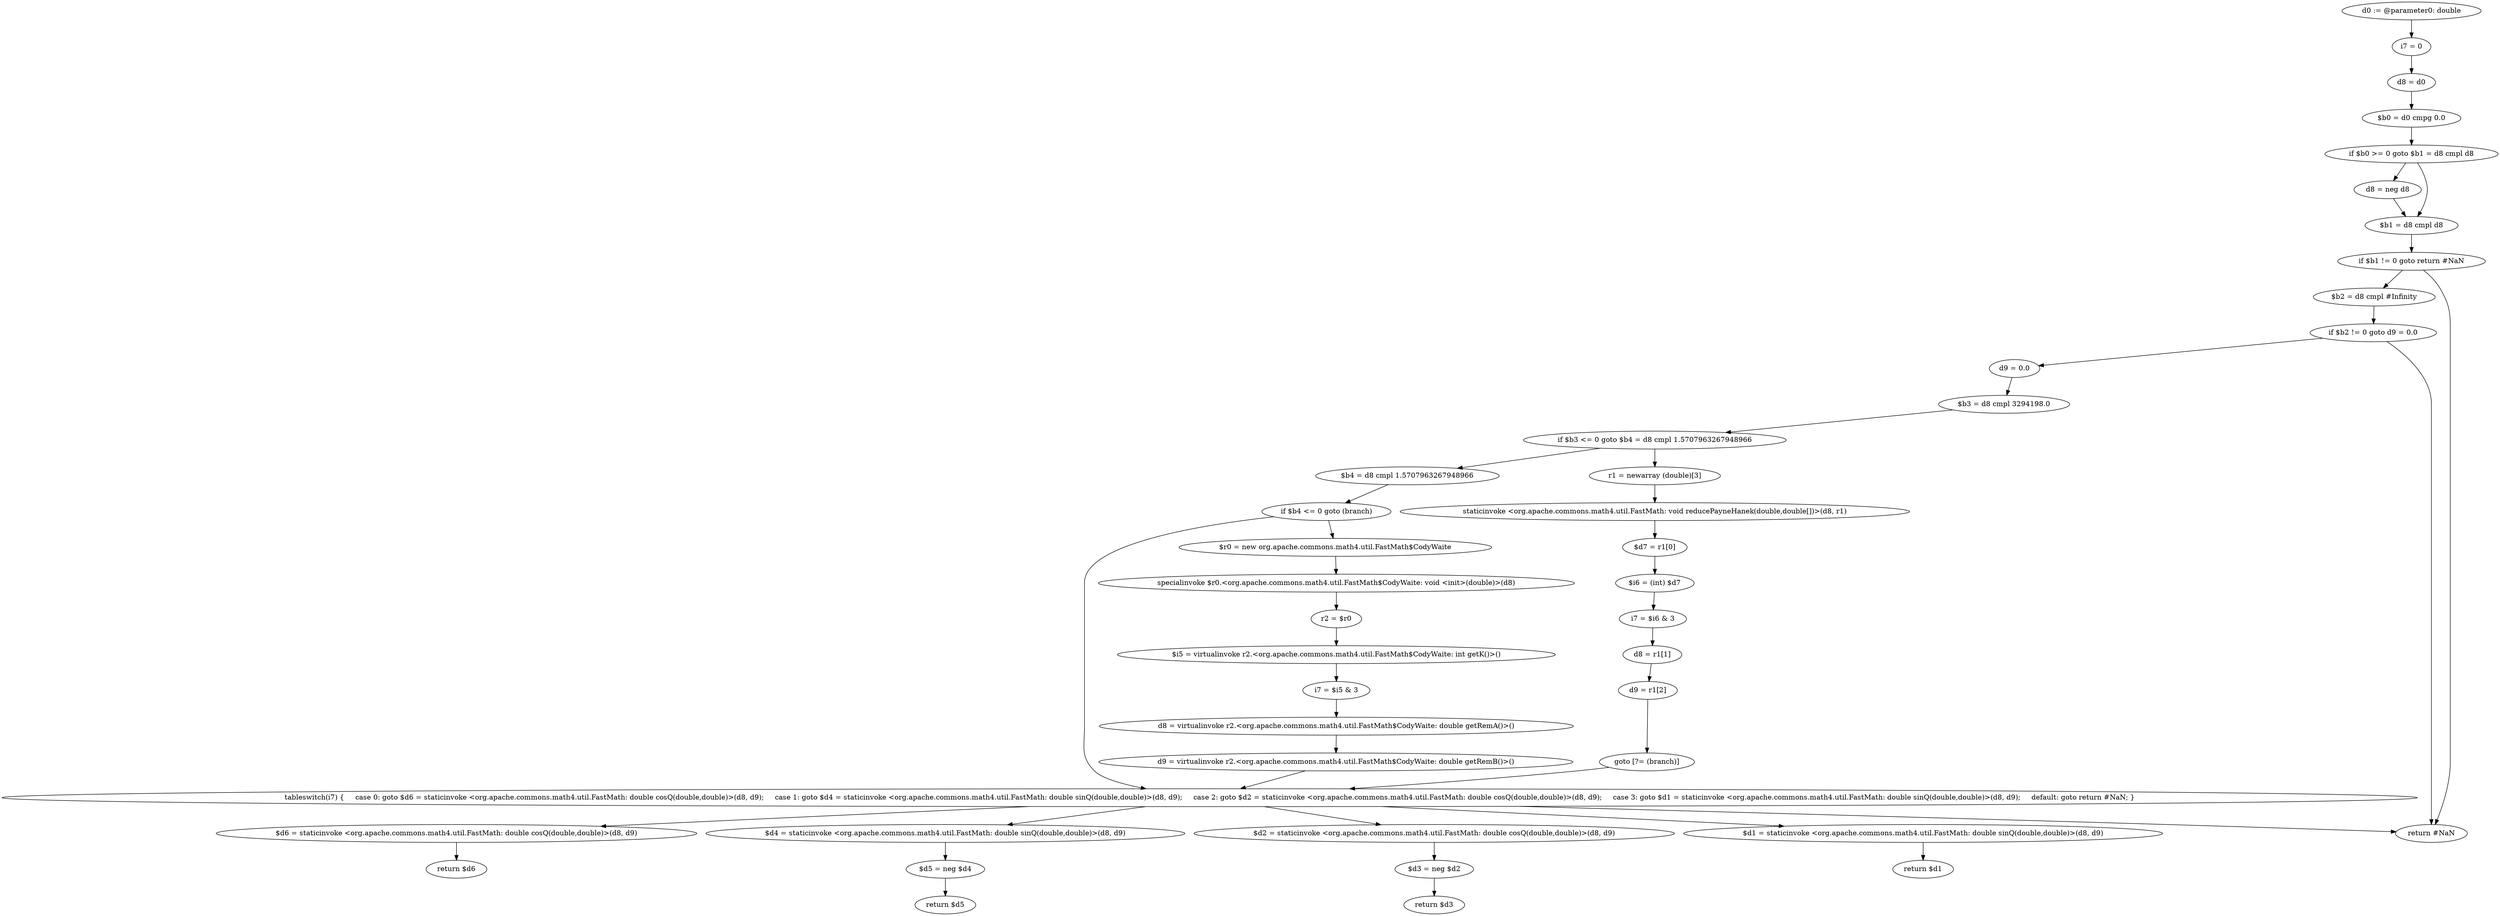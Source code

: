 digraph "unitGraph" {
    "d0 := @parameter0: double"
    "i7 = 0"
    "d8 = d0"
    "$b0 = d0 cmpg 0.0"
    "if $b0 >= 0 goto $b1 = d8 cmpl d8"
    "d8 = neg d8"
    "$b1 = d8 cmpl d8"
    "if $b1 != 0 goto return #NaN"
    "$b2 = d8 cmpl #Infinity"
    "if $b2 != 0 goto d9 = 0.0"
    "return #NaN"
    "d9 = 0.0"
    "$b3 = d8 cmpl 3294198.0"
    "if $b3 <= 0 goto $b4 = d8 cmpl 1.5707963267948966"
    "r1 = newarray (double)[3]"
    "staticinvoke <org.apache.commons.math4.util.FastMath: void reducePayneHanek(double,double[])>(d8, r1)"
    "$d7 = r1[0]"
    "$i6 = (int) $d7"
    "i7 = $i6 & 3"
    "d8 = r1[1]"
    "d9 = r1[2]"
    "goto [?= (branch)]"
    "$b4 = d8 cmpl 1.5707963267948966"
    "if $b4 <= 0 goto (branch)"
    "$r0 = new org.apache.commons.math4.util.FastMath$CodyWaite"
    "specialinvoke $r0.<org.apache.commons.math4.util.FastMath$CodyWaite: void <init>(double)>(d8)"
    "r2 = $r0"
    "$i5 = virtualinvoke r2.<org.apache.commons.math4.util.FastMath$CodyWaite: int getK()>()"
    "i7 = $i5 & 3"
    "d8 = virtualinvoke r2.<org.apache.commons.math4.util.FastMath$CodyWaite: double getRemA()>()"
    "d9 = virtualinvoke r2.<org.apache.commons.math4.util.FastMath$CodyWaite: double getRemB()>()"
    "tableswitch(i7) {     case 0: goto $d6 = staticinvoke <org.apache.commons.math4.util.FastMath: double cosQ(double,double)>(d8, d9);     case 1: goto $d4 = staticinvoke <org.apache.commons.math4.util.FastMath: double sinQ(double,double)>(d8, d9);     case 2: goto $d2 = staticinvoke <org.apache.commons.math4.util.FastMath: double cosQ(double,double)>(d8, d9);     case 3: goto $d1 = staticinvoke <org.apache.commons.math4.util.FastMath: double sinQ(double,double)>(d8, d9);     default: goto return #NaN; }"
    "$d6 = staticinvoke <org.apache.commons.math4.util.FastMath: double cosQ(double,double)>(d8, d9)"
    "return $d6"
    "$d4 = staticinvoke <org.apache.commons.math4.util.FastMath: double sinQ(double,double)>(d8, d9)"
    "$d5 = neg $d4"
    "return $d5"
    "$d2 = staticinvoke <org.apache.commons.math4.util.FastMath: double cosQ(double,double)>(d8, d9)"
    "$d3 = neg $d2"
    "return $d3"
    "$d1 = staticinvoke <org.apache.commons.math4.util.FastMath: double sinQ(double,double)>(d8, d9)"
    "return $d1"
    "d0 := @parameter0: double"->"i7 = 0";
    "i7 = 0"->"d8 = d0";
    "d8 = d0"->"$b0 = d0 cmpg 0.0";
    "$b0 = d0 cmpg 0.0"->"if $b0 >= 0 goto $b1 = d8 cmpl d8";
    "if $b0 >= 0 goto $b1 = d8 cmpl d8"->"d8 = neg d8";
    "if $b0 >= 0 goto $b1 = d8 cmpl d8"->"$b1 = d8 cmpl d8";
    "d8 = neg d8"->"$b1 = d8 cmpl d8";
    "$b1 = d8 cmpl d8"->"if $b1 != 0 goto return #NaN";
    "if $b1 != 0 goto return #NaN"->"$b2 = d8 cmpl #Infinity";
    "if $b1 != 0 goto return #NaN"->"return #NaN";
    "$b2 = d8 cmpl #Infinity"->"if $b2 != 0 goto d9 = 0.0";
    "if $b2 != 0 goto d9 = 0.0"->"return #NaN";
    "if $b2 != 0 goto d9 = 0.0"->"d9 = 0.0";
    "d9 = 0.0"->"$b3 = d8 cmpl 3294198.0";
    "$b3 = d8 cmpl 3294198.0"->"if $b3 <= 0 goto $b4 = d8 cmpl 1.5707963267948966";
    "if $b3 <= 0 goto $b4 = d8 cmpl 1.5707963267948966"->"r1 = newarray (double)[3]";
    "if $b3 <= 0 goto $b4 = d8 cmpl 1.5707963267948966"->"$b4 = d8 cmpl 1.5707963267948966";
    "r1 = newarray (double)[3]"->"staticinvoke <org.apache.commons.math4.util.FastMath: void reducePayneHanek(double,double[])>(d8, r1)";
    "staticinvoke <org.apache.commons.math4.util.FastMath: void reducePayneHanek(double,double[])>(d8, r1)"->"$d7 = r1[0]";
    "$d7 = r1[0]"->"$i6 = (int) $d7";
    "$i6 = (int) $d7"->"i7 = $i6 & 3";
    "i7 = $i6 & 3"->"d8 = r1[1]";
    "d8 = r1[1]"->"d9 = r1[2]";
    "d9 = r1[2]"->"goto [?= (branch)]";
    "goto [?= (branch)]"->"tableswitch(i7) {     case 0: goto $d6 = staticinvoke <org.apache.commons.math4.util.FastMath: double cosQ(double,double)>(d8, d9);     case 1: goto $d4 = staticinvoke <org.apache.commons.math4.util.FastMath: double sinQ(double,double)>(d8, d9);     case 2: goto $d2 = staticinvoke <org.apache.commons.math4.util.FastMath: double cosQ(double,double)>(d8, d9);     case 3: goto $d1 = staticinvoke <org.apache.commons.math4.util.FastMath: double sinQ(double,double)>(d8, d9);     default: goto return #NaN; }";
    "$b4 = d8 cmpl 1.5707963267948966"->"if $b4 <= 0 goto (branch)";
    "if $b4 <= 0 goto (branch)"->"$r0 = new org.apache.commons.math4.util.FastMath$CodyWaite";
    "if $b4 <= 0 goto (branch)"->"tableswitch(i7) {     case 0: goto $d6 = staticinvoke <org.apache.commons.math4.util.FastMath: double cosQ(double,double)>(d8, d9);     case 1: goto $d4 = staticinvoke <org.apache.commons.math4.util.FastMath: double sinQ(double,double)>(d8, d9);     case 2: goto $d2 = staticinvoke <org.apache.commons.math4.util.FastMath: double cosQ(double,double)>(d8, d9);     case 3: goto $d1 = staticinvoke <org.apache.commons.math4.util.FastMath: double sinQ(double,double)>(d8, d9);     default: goto return #NaN; }";
    "$r0 = new org.apache.commons.math4.util.FastMath$CodyWaite"->"specialinvoke $r0.<org.apache.commons.math4.util.FastMath$CodyWaite: void <init>(double)>(d8)";
    "specialinvoke $r0.<org.apache.commons.math4.util.FastMath$CodyWaite: void <init>(double)>(d8)"->"r2 = $r0";
    "r2 = $r0"->"$i5 = virtualinvoke r2.<org.apache.commons.math4.util.FastMath$CodyWaite: int getK()>()";
    "$i5 = virtualinvoke r2.<org.apache.commons.math4.util.FastMath$CodyWaite: int getK()>()"->"i7 = $i5 & 3";
    "i7 = $i5 & 3"->"d8 = virtualinvoke r2.<org.apache.commons.math4.util.FastMath$CodyWaite: double getRemA()>()";
    "d8 = virtualinvoke r2.<org.apache.commons.math4.util.FastMath$CodyWaite: double getRemA()>()"->"d9 = virtualinvoke r2.<org.apache.commons.math4.util.FastMath$CodyWaite: double getRemB()>()";
    "d9 = virtualinvoke r2.<org.apache.commons.math4.util.FastMath$CodyWaite: double getRemB()>()"->"tableswitch(i7) {     case 0: goto $d6 = staticinvoke <org.apache.commons.math4.util.FastMath: double cosQ(double,double)>(d8, d9);     case 1: goto $d4 = staticinvoke <org.apache.commons.math4.util.FastMath: double sinQ(double,double)>(d8, d9);     case 2: goto $d2 = staticinvoke <org.apache.commons.math4.util.FastMath: double cosQ(double,double)>(d8, d9);     case 3: goto $d1 = staticinvoke <org.apache.commons.math4.util.FastMath: double sinQ(double,double)>(d8, d9);     default: goto return #NaN; }";
    "tableswitch(i7) {     case 0: goto $d6 = staticinvoke <org.apache.commons.math4.util.FastMath: double cosQ(double,double)>(d8, d9);     case 1: goto $d4 = staticinvoke <org.apache.commons.math4.util.FastMath: double sinQ(double,double)>(d8, d9);     case 2: goto $d2 = staticinvoke <org.apache.commons.math4.util.FastMath: double cosQ(double,double)>(d8, d9);     case 3: goto $d1 = staticinvoke <org.apache.commons.math4.util.FastMath: double sinQ(double,double)>(d8, d9);     default: goto return #NaN; }"->"$d6 = staticinvoke <org.apache.commons.math4.util.FastMath: double cosQ(double,double)>(d8, d9)";
    "tableswitch(i7) {     case 0: goto $d6 = staticinvoke <org.apache.commons.math4.util.FastMath: double cosQ(double,double)>(d8, d9);     case 1: goto $d4 = staticinvoke <org.apache.commons.math4.util.FastMath: double sinQ(double,double)>(d8, d9);     case 2: goto $d2 = staticinvoke <org.apache.commons.math4.util.FastMath: double cosQ(double,double)>(d8, d9);     case 3: goto $d1 = staticinvoke <org.apache.commons.math4.util.FastMath: double sinQ(double,double)>(d8, d9);     default: goto return #NaN; }"->"$d4 = staticinvoke <org.apache.commons.math4.util.FastMath: double sinQ(double,double)>(d8, d9)";
    "tableswitch(i7) {     case 0: goto $d6 = staticinvoke <org.apache.commons.math4.util.FastMath: double cosQ(double,double)>(d8, d9);     case 1: goto $d4 = staticinvoke <org.apache.commons.math4.util.FastMath: double sinQ(double,double)>(d8, d9);     case 2: goto $d2 = staticinvoke <org.apache.commons.math4.util.FastMath: double cosQ(double,double)>(d8, d9);     case 3: goto $d1 = staticinvoke <org.apache.commons.math4.util.FastMath: double sinQ(double,double)>(d8, d9);     default: goto return #NaN; }"->"$d2 = staticinvoke <org.apache.commons.math4.util.FastMath: double cosQ(double,double)>(d8, d9)";
    "tableswitch(i7) {     case 0: goto $d6 = staticinvoke <org.apache.commons.math4.util.FastMath: double cosQ(double,double)>(d8, d9);     case 1: goto $d4 = staticinvoke <org.apache.commons.math4.util.FastMath: double sinQ(double,double)>(d8, d9);     case 2: goto $d2 = staticinvoke <org.apache.commons.math4.util.FastMath: double cosQ(double,double)>(d8, d9);     case 3: goto $d1 = staticinvoke <org.apache.commons.math4.util.FastMath: double sinQ(double,double)>(d8, d9);     default: goto return #NaN; }"->"$d1 = staticinvoke <org.apache.commons.math4.util.FastMath: double sinQ(double,double)>(d8, d9)";
    "tableswitch(i7) {     case 0: goto $d6 = staticinvoke <org.apache.commons.math4.util.FastMath: double cosQ(double,double)>(d8, d9);     case 1: goto $d4 = staticinvoke <org.apache.commons.math4.util.FastMath: double sinQ(double,double)>(d8, d9);     case 2: goto $d2 = staticinvoke <org.apache.commons.math4.util.FastMath: double cosQ(double,double)>(d8, d9);     case 3: goto $d1 = staticinvoke <org.apache.commons.math4.util.FastMath: double sinQ(double,double)>(d8, d9);     default: goto return #NaN; }"->"return #NaN";
    "$d6 = staticinvoke <org.apache.commons.math4.util.FastMath: double cosQ(double,double)>(d8, d9)"->"return $d6";
    "$d4 = staticinvoke <org.apache.commons.math4.util.FastMath: double sinQ(double,double)>(d8, d9)"->"$d5 = neg $d4";
    "$d5 = neg $d4"->"return $d5";
    "$d2 = staticinvoke <org.apache.commons.math4.util.FastMath: double cosQ(double,double)>(d8, d9)"->"$d3 = neg $d2";
    "$d3 = neg $d2"->"return $d3";
    "$d1 = staticinvoke <org.apache.commons.math4.util.FastMath: double sinQ(double,double)>(d8, d9)"->"return $d1";
}
